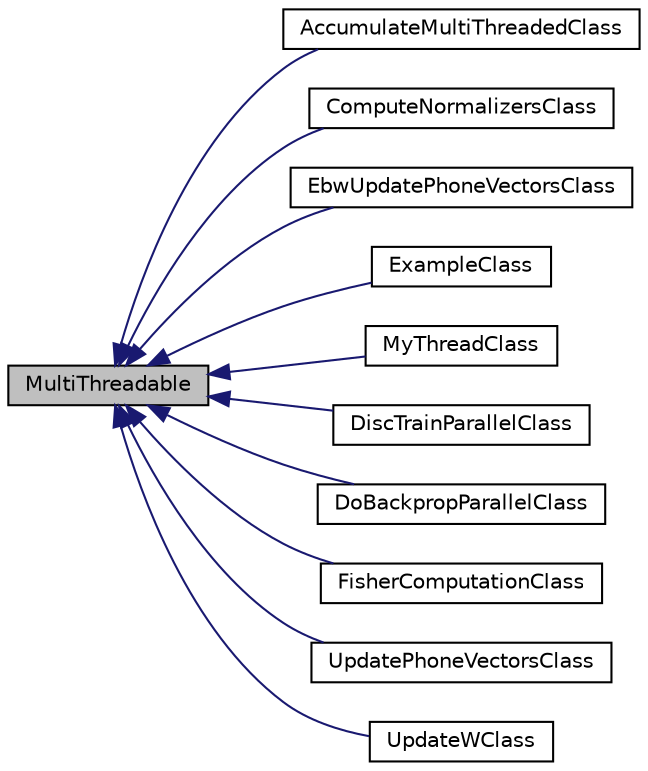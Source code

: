 digraph "MultiThreadable"
{
  edge [fontname="Helvetica",fontsize="10",labelfontname="Helvetica",labelfontsize="10"];
  node [fontname="Helvetica",fontsize="10",shape=record];
  rankdir="LR";
  Node0 [label="MultiThreadable",height=0.2,width=0.4,color="black", fillcolor="grey75", style="filled", fontcolor="black"];
  Node0 -> Node1 [dir="back",color="midnightblue",fontsize="10",style="solid",fontname="Helvetica"];
  Node1 [label="AccumulateMultiThreadedClass",height=0.2,width=0.4,color="black", fillcolor="white", style="filled",URL="$classkaldi_1_1AccumulateMultiThreadedClass.html"];
  Node0 -> Node2 [dir="back",color="midnightblue",fontsize="10",style="solid",fontname="Helvetica"];
  Node2 [label="ComputeNormalizersClass",height=0.2,width=0.4,color="black", fillcolor="white", style="filled",URL="$classkaldi_1_1ComputeNormalizersClass.html"];
  Node0 -> Node3 [dir="back",color="midnightblue",fontsize="10",style="solid",fontname="Helvetica"];
  Node3 [label="EbwUpdatePhoneVectorsClass",height=0.2,width=0.4,color="black", fillcolor="white", style="filled",URL="$classkaldi_1_1EbwUpdatePhoneVectorsClass.html"];
  Node0 -> Node4 [dir="back",color="midnightblue",fontsize="10",style="solid",fontname="Helvetica"];
  Node4 [label="ExampleClass",height=0.2,width=0.4,color="black", fillcolor="white", style="filled",URL="$classkaldi_1_1ExampleClass.html"];
  Node0 -> Node5 [dir="back",color="midnightblue",fontsize="10",style="solid",fontname="Helvetica"];
  Node5 [label="MyThreadClass",height=0.2,width=0.4,color="black", fillcolor="white", style="filled",URL="$classkaldi_1_1MyThreadClass.html"];
  Node0 -> Node6 [dir="back",color="midnightblue",fontsize="10",style="solid",fontname="Helvetica"];
  Node6 [label="DiscTrainParallelClass",height=0.2,width=0.4,color="black", fillcolor="white", style="filled",URL="$classkaldi_1_1nnet2_1_1DiscTrainParallelClass.html"];
  Node0 -> Node7 [dir="back",color="midnightblue",fontsize="10",style="solid",fontname="Helvetica"];
  Node7 [label="DoBackpropParallelClass",height=0.2,width=0.4,color="black", fillcolor="white", style="filled",URL="$classkaldi_1_1nnet2_1_1DoBackpropParallelClass.html"];
  Node0 -> Node8 [dir="back",color="midnightblue",fontsize="10",style="solid",fontname="Helvetica"];
  Node8 [label="FisherComputationClass",height=0.2,width=0.4,color="black", fillcolor="white", style="filled",URL="$classkaldi_1_1nnet2_1_1FisherComputationClass.html"];
  Node0 -> Node9 [dir="back",color="midnightblue",fontsize="10",style="solid",fontname="Helvetica"];
  Node9 [label="UpdatePhoneVectorsClass",height=0.2,width=0.4,color="black", fillcolor="white", style="filled",URL="$classkaldi_1_1UpdatePhoneVectorsClass.html"];
  Node0 -> Node10 [dir="back",color="midnightblue",fontsize="10",style="solid",fontname="Helvetica"];
  Node10 [label="UpdateWClass",height=0.2,width=0.4,color="black", fillcolor="white", style="filled",URL="$classkaldi_1_1UpdateWClass.html"];
}
